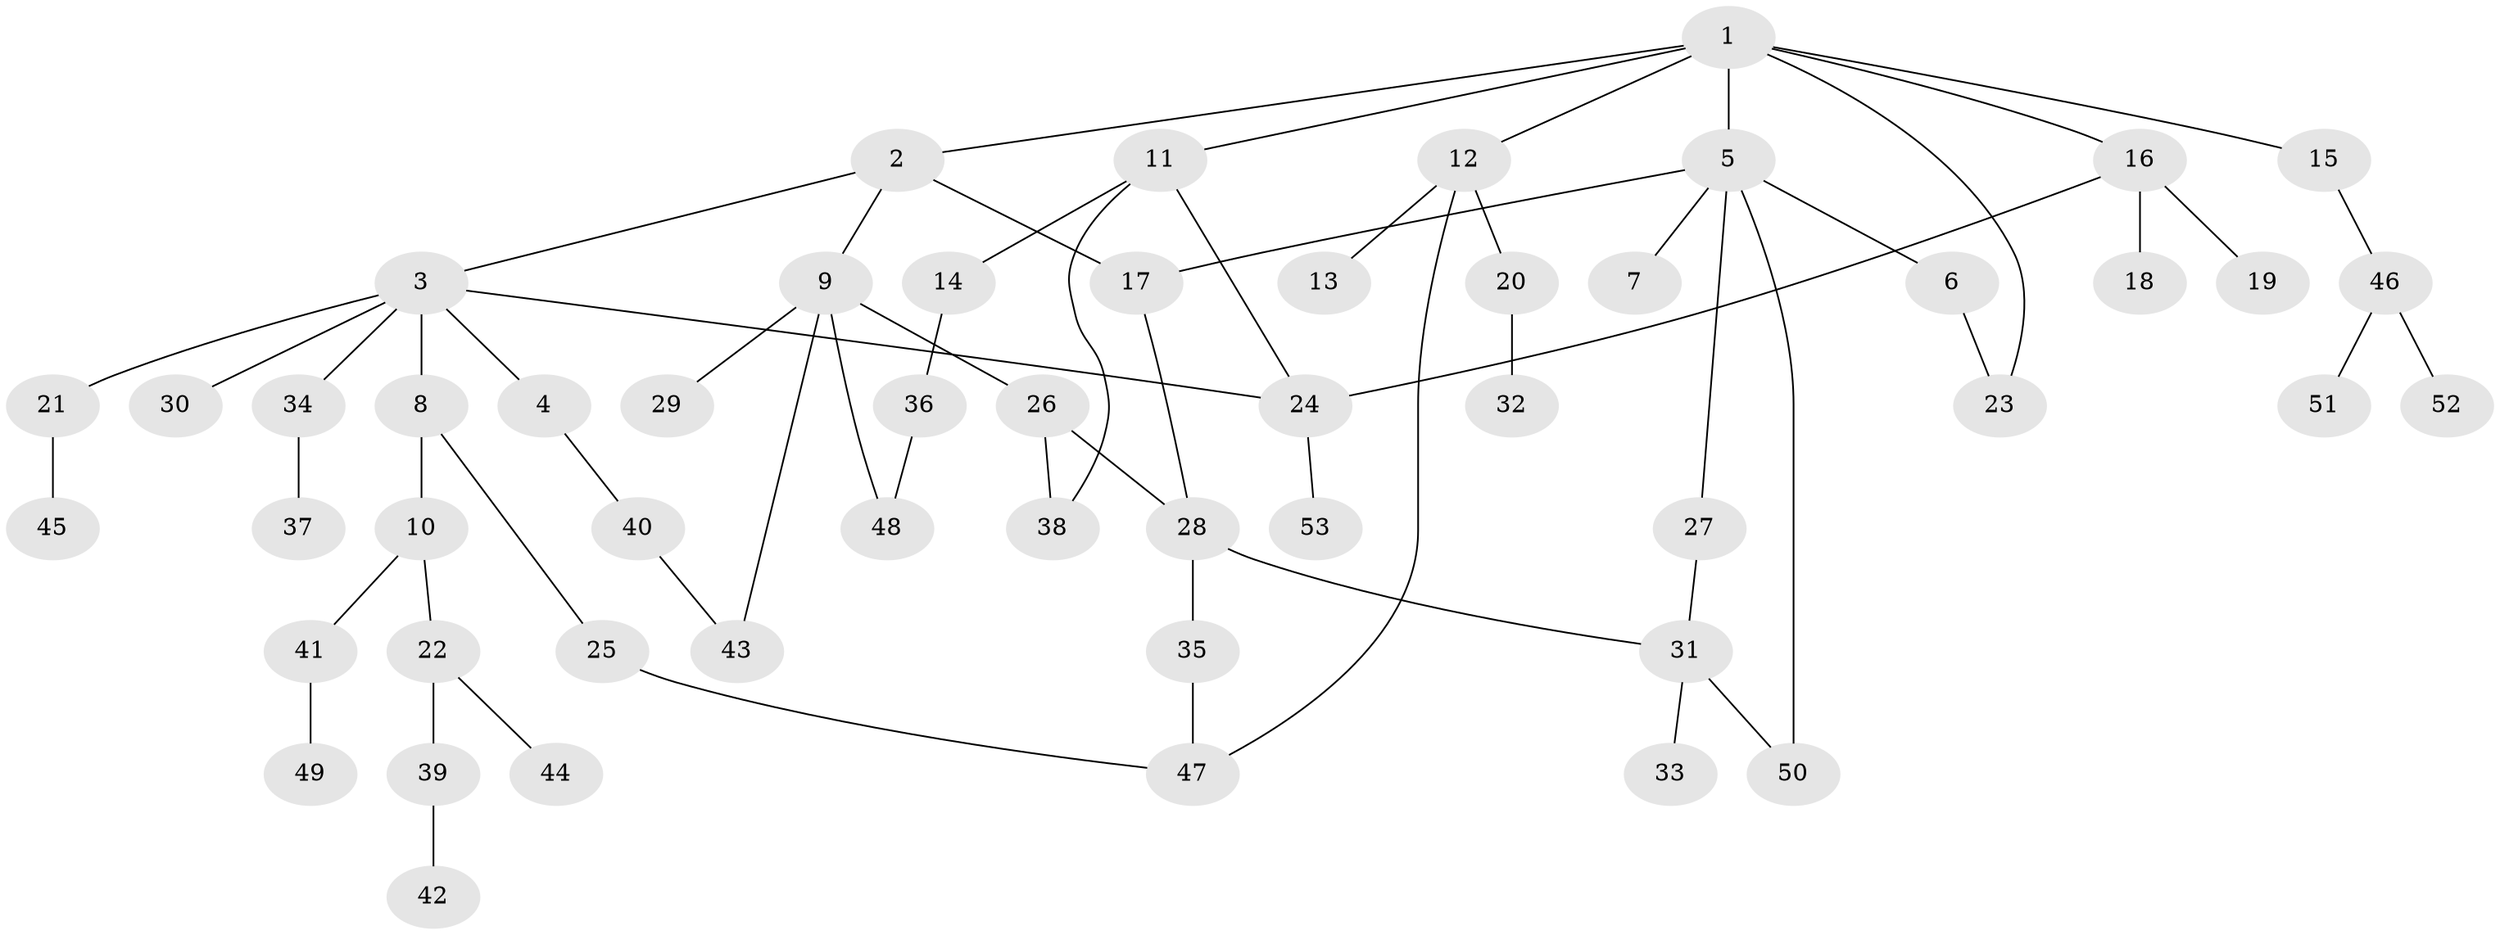 // Generated by graph-tools (version 1.1) at 2025/10/02/27/25 16:10:52]
// undirected, 53 vertices, 64 edges
graph export_dot {
graph [start="1"]
  node [color=gray90,style=filled];
  1;
  2;
  3;
  4;
  5;
  6;
  7;
  8;
  9;
  10;
  11;
  12;
  13;
  14;
  15;
  16;
  17;
  18;
  19;
  20;
  21;
  22;
  23;
  24;
  25;
  26;
  27;
  28;
  29;
  30;
  31;
  32;
  33;
  34;
  35;
  36;
  37;
  38;
  39;
  40;
  41;
  42;
  43;
  44;
  45;
  46;
  47;
  48;
  49;
  50;
  51;
  52;
  53;
  1 -- 2;
  1 -- 5;
  1 -- 11;
  1 -- 12;
  1 -- 15;
  1 -- 16;
  1 -- 23;
  2 -- 3;
  2 -- 9;
  2 -- 17;
  3 -- 4;
  3 -- 8;
  3 -- 21;
  3 -- 30;
  3 -- 34;
  3 -- 24;
  4 -- 40;
  5 -- 6;
  5 -- 7;
  5 -- 17;
  5 -- 27;
  5 -- 50;
  6 -- 23;
  8 -- 10;
  8 -- 25;
  9 -- 26;
  9 -- 29;
  9 -- 48;
  9 -- 43;
  10 -- 22;
  10 -- 41;
  11 -- 14;
  11 -- 38;
  11 -- 24;
  12 -- 13;
  12 -- 20;
  12 -- 47;
  14 -- 36;
  15 -- 46;
  16 -- 18;
  16 -- 19;
  16 -- 24;
  17 -- 28;
  20 -- 32;
  21 -- 45;
  22 -- 39;
  22 -- 44;
  24 -- 53;
  25 -- 47;
  26 -- 38;
  26 -- 28;
  27 -- 31;
  28 -- 31;
  28 -- 35;
  31 -- 33;
  31 -- 50;
  34 -- 37;
  35 -- 47;
  36 -- 48;
  39 -- 42;
  40 -- 43;
  41 -- 49;
  46 -- 51;
  46 -- 52;
}
